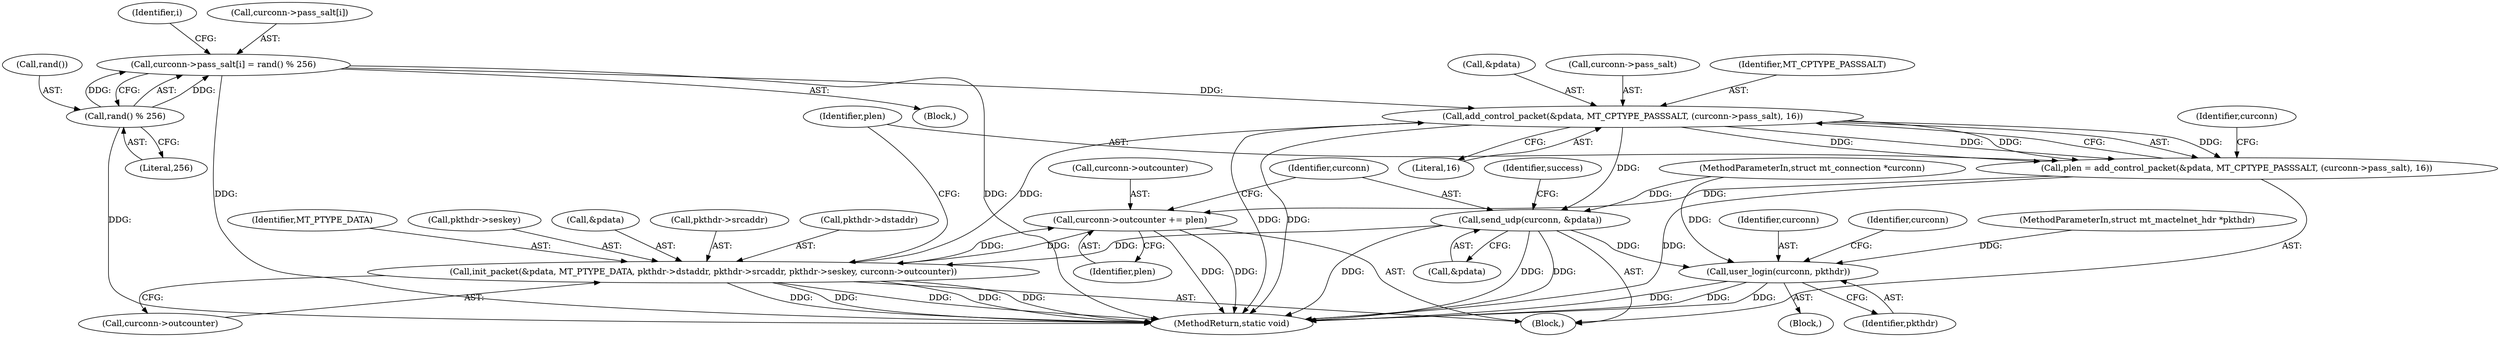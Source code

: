 digraph "0_MAC-Telnet_b69d11727d4f0f8cf719c79e3fb700f55ca03e9a_1@API" {
"1000175" [label="(Call,curconn->pass_salt[i] = rand() % 256)"];
"1000181" [label="(Call,rand() % 256)"];
"1000216" [label="(Call,add_control_packet(&pdata, MT_CPTYPE_PASSSALT, (curconn->pass_salt), 16))"];
"1000214" [label="(Call,plen = add_control_packet(&pdata, MT_CPTYPE_PASSSALT, (curconn->pass_salt), 16))"];
"1000224" [label="(Call,curconn->outcounter += plen)"];
"1000198" [label="(Call,init_packet(&pdata, MT_PTYPE_DATA, pkthdr->dstaddr, pkthdr->srcaddr, pkthdr->seskey, curconn->outcounter))"];
"1000229" [label="(Call,send_udp(curconn, &pdata))"];
"1000460" [label="(Call,user_login(curconn, pkthdr))"];
"1000226" [label="(Identifier,curconn)"];
"1000181" [label="(Call,rand() % 256)"];
"1000214" [label="(Call,plen = add_control_packet(&pdata, MT_CPTYPE_PASSSALT, (curconn->pass_salt), 16))"];
"1000230" [label="(Identifier,curconn)"];
"1000198" [label="(Call,init_packet(&pdata, MT_PTYPE_DATA, pkthdr->dstaddr, pkthdr->srcaddr, pkthdr->seskey, curconn->outcounter))"];
"1000182" [label="(Call,rand())"];
"1000199" [label="(Call,&pdata)"];
"1000484" [label="(MethodReturn,static void)"];
"1000461" [label="(Identifier,curconn)"];
"1000217" [label="(Call,&pdata)"];
"1000220" [label="(Call,curconn->pass_salt)"];
"1000224" [label="(Call,curconn->outcounter += plen)"];
"1000467" [label="(Identifier,curconn)"];
"1000173" [label="(Identifier,i)"];
"1000228" [label="(Identifier,plen)"];
"1000176" [label="(Call,curconn->pass_salt[i])"];
"1000174" [label="(Block,)"];
"1000205" [label="(Call,pkthdr->srcaddr)"];
"1000449" [label="(Identifier,success)"];
"1000156" [label="(Block,)"];
"1000216" [label="(Call,add_control_packet(&pdata, MT_CPTYPE_PASSSALT, (curconn->pass_salt), 16))"];
"1000223" [label="(Literal,16)"];
"1000175" [label="(Call,curconn->pass_salt[i] = rand() % 256)"];
"1000229" [label="(Call,send_udp(curconn, &pdata))"];
"1000202" [label="(Call,pkthdr->dstaddr)"];
"1000459" [label="(Block,)"];
"1000462" [label="(Identifier,pkthdr)"];
"1000201" [label="(Identifier,MT_PTYPE_DATA)"];
"1000231" [label="(Call,&pdata)"];
"1000211" [label="(Call,curconn->outcounter)"];
"1000105" [label="(MethodParameterIn,struct mt_connection *curconn)"];
"1000183" [label="(Literal,256)"];
"1000219" [label="(Identifier,MT_CPTYPE_PASSSALT)"];
"1000225" [label="(Call,curconn->outcounter)"];
"1000460" [label="(Call,user_login(curconn, pkthdr))"];
"1000208" [label="(Call,pkthdr->seskey)"];
"1000106" [label="(MethodParameterIn,struct mt_mactelnet_hdr *pkthdr)"];
"1000215" [label="(Identifier,plen)"];
"1000175" -> "1000174"  [label="AST: "];
"1000175" -> "1000181"  [label="CFG: "];
"1000176" -> "1000175"  [label="AST: "];
"1000181" -> "1000175"  [label="AST: "];
"1000173" -> "1000175"  [label="CFG: "];
"1000175" -> "1000484"  [label="DDG: "];
"1000175" -> "1000484"  [label="DDG: "];
"1000181" -> "1000175"  [label="DDG: "];
"1000181" -> "1000175"  [label="DDG: "];
"1000175" -> "1000216"  [label="DDG: "];
"1000181" -> "1000183"  [label="CFG: "];
"1000182" -> "1000181"  [label="AST: "];
"1000183" -> "1000181"  [label="AST: "];
"1000181" -> "1000484"  [label="DDG: "];
"1000216" -> "1000214"  [label="AST: "];
"1000216" -> "1000223"  [label="CFG: "];
"1000217" -> "1000216"  [label="AST: "];
"1000219" -> "1000216"  [label="AST: "];
"1000220" -> "1000216"  [label="AST: "];
"1000223" -> "1000216"  [label="AST: "];
"1000214" -> "1000216"  [label="CFG: "];
"1000216" -> "1000484"  [label="DDG: "];
"1000216" -> "1000484"  [label="DDG: "];
"1000216" -> "1000214"  [label="DDG: "];
"1000216" -> "1000214"  [label="DDG: "];
"1000216" -> "1000214"  [label="DDG: "];
"1000216" -> "1000214"  [label="DDG: "];
"1000198" -> "1000216"  [label="DDG: "];
"1000216" -> "1000229"  [label="DDG: "];
"1000214" -> "1000156"  [label="AST: "];
"1000215" -> "1000214"  [label="AST: "];
"1000226" -> "1000214"  [label="CFG: "];
"1000214" -> "1000484"  [label="DDG: "];
"1000214" -> "1000224"  [label="DDG: "];
"1000224" -> "1000156"  [label="AST: "];
"1000224" -> "1000228"  [label="CFG: "];
"1000225" -> "1000224"  [label="AST: "];
"1000228" -> "1000224"  [label="AST: "];
"1000230" -> "1000224"  [label="CFG: "];
"1000224" -> "1000484"  [label="DDG: "];
"1000224" -> "1000484"  [label="DDG: "];
"1000224" -> "1000198"  [label="DDG: "];
"1000198" -> "1000224"  [label="DDG: "];
"1000198" -> "1000156"  [label="AST: "];
"1000198" -> "1000211"  [label="CFG: "];
"1000199" -> "1000198"  [label="AST: "];
"1000201" -> "1000198"  [label="AST: "];
"1000202" -> "1000198"  [label="AST: "];
"1000205" -> "1000198"  [label="AST: "];
"1000208" -> "1000198"  [label="AST: "];
"1000211" -> "1000198"  [label="AST: "];
"1000215" -> "1000198"  [label="CFG: "];
"1000198" -> "1000484"  [label="DDG: "];
"1000198" -> "1000484"  [label="DDG: "];
"1000198" -> "1000484"  [label="DDG: "];
"1000198" -> "1000484"  [label="DDG: "];
"1000198" -> "1000484"  [label="DDG: "];
"1000229" -> "1000198"  [label="DDG: "];
"1000229" -> "1000156"  [label="AST: "];
"1000229" -> "1000231"  [label="CFG: "];
"1000230" -> "1000229"  [label="AST: "];
"1000231" -> "1000229"  [label="AST: "];
"1000449" -> "1000229"  [label="CFG: "];
"1000229" -> "1000484"  [label="DDG: "];
"1000229" -> "1000484"  [label="DDG: "];
"1000229" -> "1000484"  [label="DDG: "];
"1000105" -> "1000229"  [label="DDG: "];
"1000229" -> "1000460"  [label="DDG: "];
"1000460" -> "1000459"  [label="AST: "];
"1000460" -> "1000462"  [label="CFG: "];
"1000461" -> "1000460"  [label="AST: "];
"1000462" -> "1000460"  [label="AST: "];
"1000467" -> "1000460"  [label="CFG: "];
"1000460" -> "1000484"  [label="DDG: "];
"1000460" -> "1000484"  [label="DDG: "];
"1000460" -> "1000484"  [label="DDG: "];
"1000105" -> "1000460"  [label="DDG: "];
"1000106" -> "1000460"  [label="DDG: "];
}
